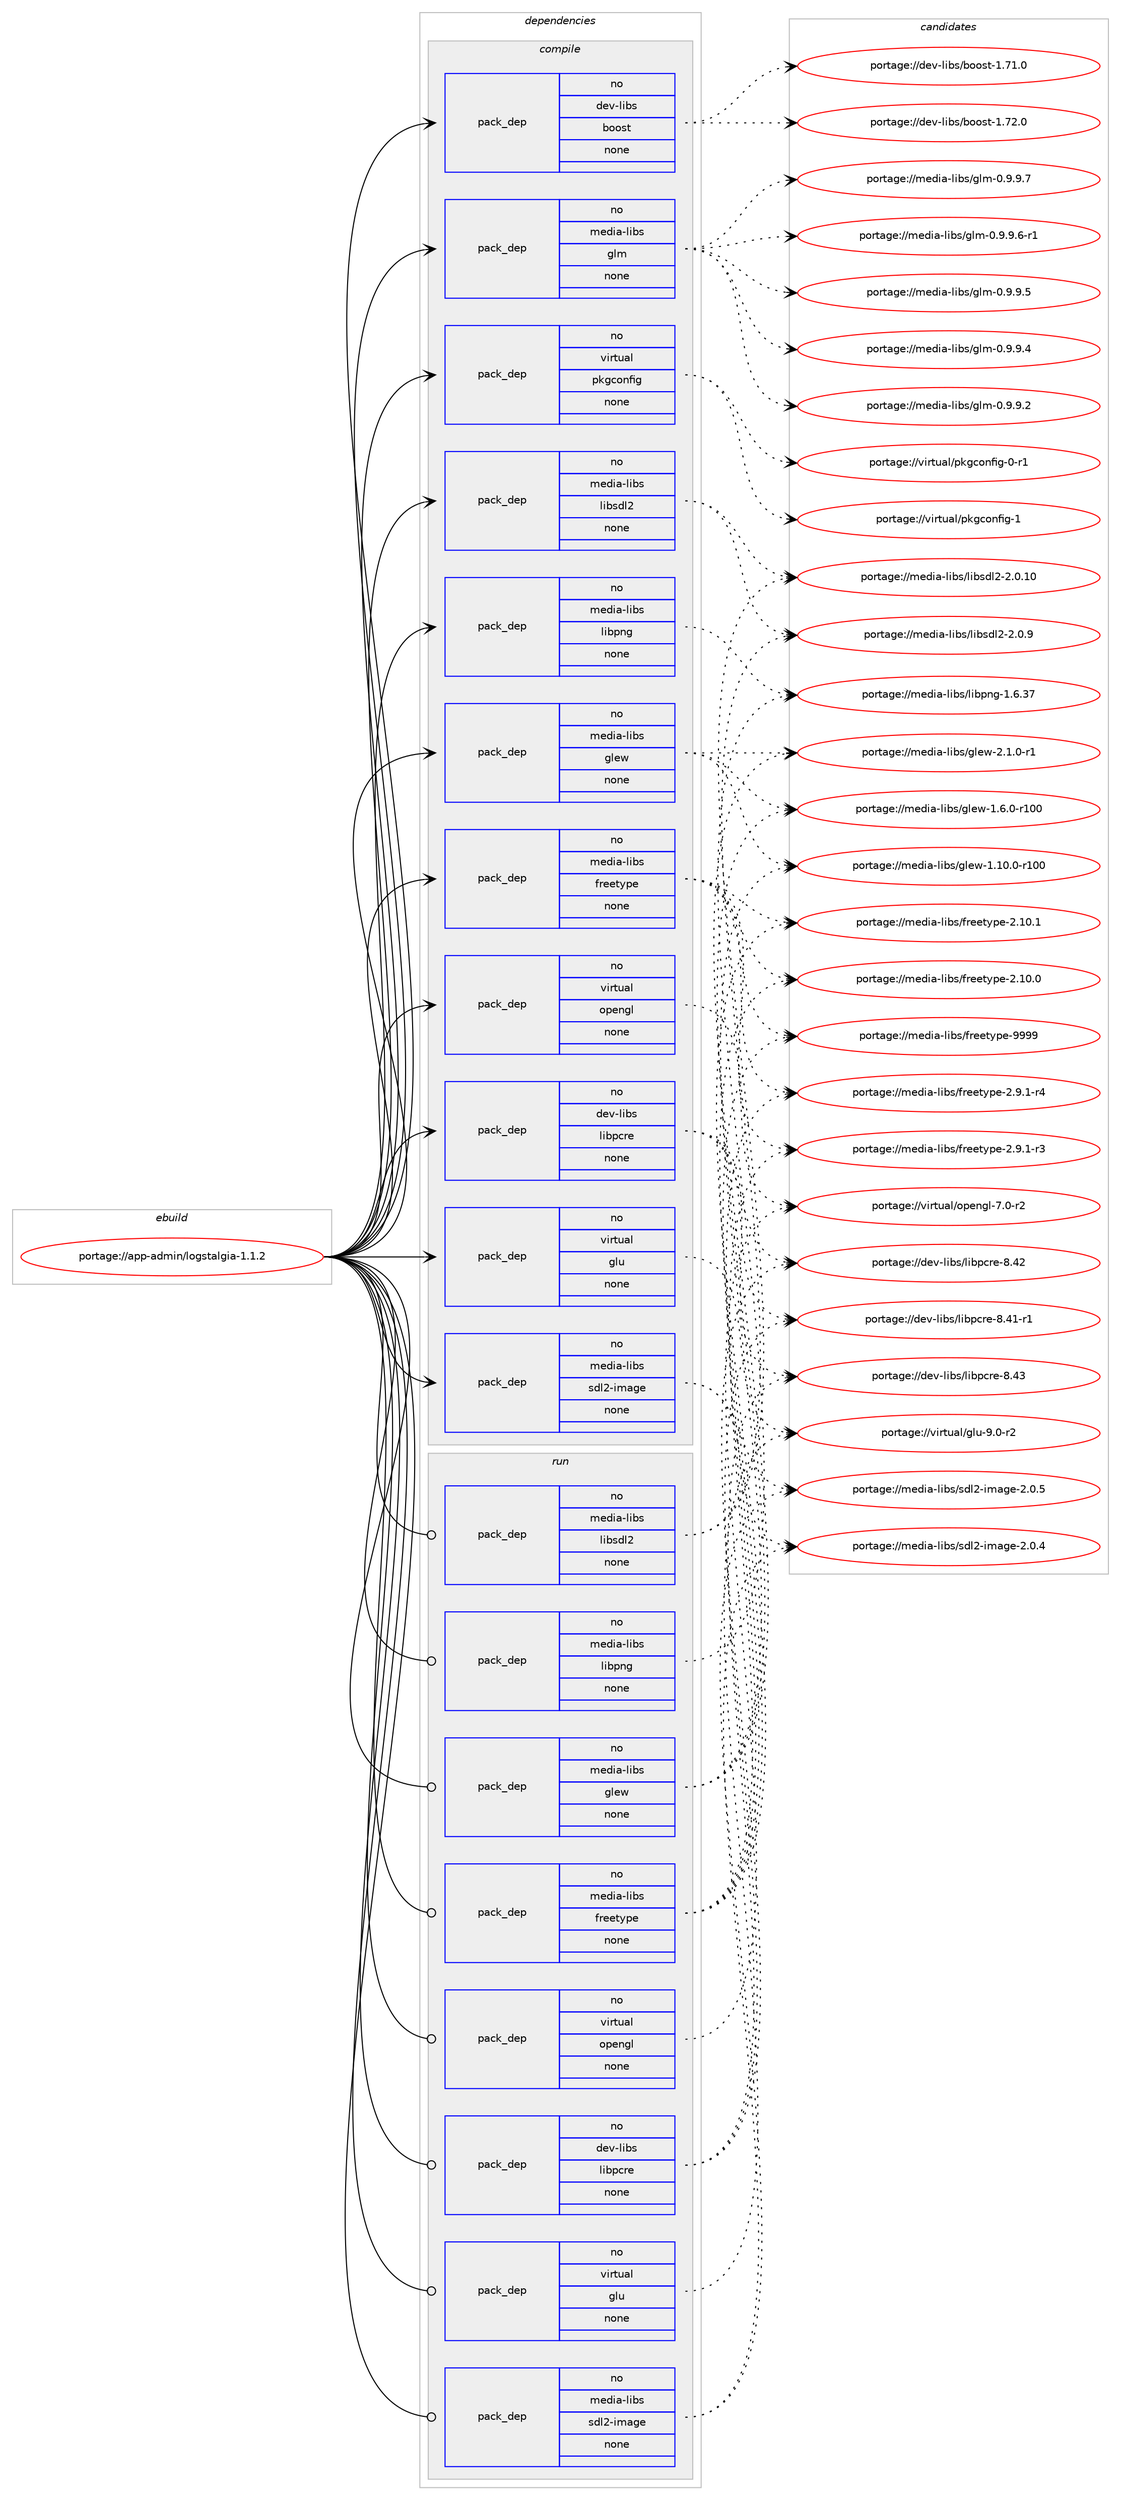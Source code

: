 digraph prolog {

# *************
# Graph options
# *************

newrank=true;
concentrate=true;
compound=true;
graph [rankdir=LR,fontname=Helvetica,fontsize=10,ranksep=1.5];#, ranksep=2.5, nodesep=0.2];
edge  [arrowhead=vee];
node  [fontname=Helvetica,fontsize=10];

# **********
# The ebuild
# **********

subgraph cluster_leftcol {
color=gray;
rank=same;
label=<<i>ebuild</i>>;
id [label="portage://app-admin/logstalgia-1.1.2", color=red, width=4, href="../app-admin/logstalgia-1.1.2.svg"];
}

# ****************
# The dependencies
# ****************

subgraph cluster_midcol {
color=gray;
label=<<i>dependencies</i>>;
subgraph cluster_compile {
fillcolor="#eeeeee";
style=filled;
label=<<i>compile</i>>;
subgraph pack659 {
dependency817 [label=<<TABLE BORDER="0" CELLBORDER="1" CELLSPACING="0" CELLPADDING="4" WIDTH="220"><TR><TD ROWSPAN="6" CELLPADDING="30">pack_dep</TD></TR><TR><TD WIDTH="110">no</TD></TR><TR><TD>dev-libs</TD></TR><TR><TD>boost</TD></TR><TR><TD>none</TD></TR><TR><TD></TD></TR></TABLE>>, shape=none, color=blue];
}
id:e -> dependency817:w [weight=20,style="solid",arrowhead="vee"];
subgraph pack660 {
dependency818 [label=<<TABLE BORDER="0" CELLBORDER="1" CELLSPACING="0" CELLPADDING="4" WIDTH="220"><TR><TD ROWSPAN="6" CELLPADDING="30">pack_dep</TD></TR><TR><TD WIDTH="110">no</TD></TR><TR><TD>dev-libs</TD></TR><TR><TD>libpcre</TD></TR><TR><TD>none</TD></TR><TR><TD></TD></TR></TABLE>>, shape=none, color=blue];
}
id:e -> dependency818:w [weight=20,style="solid",arrowhead="vee"];
subgraph pack661 {
dependency819 [label=<<TABLE BORDER="0" CELLBORDER="1" CELLSPACING="0" CELLPADDING="4" WIDTH="220"><TR><TD ROWSPAN="6" CELLPADDING="30">pack_dep</TD></TR><TR><TD WIDTH="110">no</TD></TR><TR><TD>media-libs</TD></TR><TR><TD>freetype</TD></TR><TR><TD>none</TD></TR><TR><TD></TD></TR></TABLE>>, shape=none, color=blue];
}
id:e -> dependency819:w [weight=20,style="solid",arrowhead="vee"];
subgraph pack662 {
dependency820 [label=<<TABLE BORDER="0" CELLBORDER="1" CELLSPACING="0" CELLPADDING="4" WIDTH="220"><TR><TD ROWSPAN="6" CELLPADDING="30">pack_dep</TD></TR><TR><TD WIDTH="110">no</TD></TR><TR><TD>media-libs</TD></TR><TR><TD>glew</TD></TR><TR><TD>none</TD></TR><TR><TD></TD></TR></TABLE>>, shape=none, color=blue];
}
id:e -> dependency820:w [weight=20,style="solid",arrowhead="vee"];
subgraph pack663 {
dependency821 [label=<<TABLE BORDER="0" CELLBORDER="1" CELLSPACING="0" CELLPADDING="4" WIDTH="220"><TR><TD ROWSPAN="6" CELLPADDING="30">pack_dep</TD></TR><TR><TD WIDTH="110">no</TD></TR><TR><TD>media-libs</TD></TR><TR><TD>glm</TD></TR><TR><TD>none</TD></TR><TR><TD></TD></TR></TABLE>>, shape=none, color=blue];
}
id:e -> dependency821:w [weight=20,style="solid",arrowhead="vee"];
subgraph pack664 {
dependency822 [label=<<TABLE BORDER="0" CELLBORDER="1" CELLSPACING="0" CELLPADDING="4" WIDTH="220"><TR><TD ROWSPAN="6" CELLPADDING="30">pack_dep</TD></TR><TR><TD WIDTH="110">no</TD></TR><TR><TD>media-libs</TD></TR><TR><TD>libpng</TD></TR><TR><TD>none</TD></TR><TR><TD></TD></TR></TABLE>>, shape=none, color=blue];
}
id:e -> dependency822:w [weight=20,style="solid",arrowhead="vee"];
subgraph pack665 {
dependency823 [label=<<TABLE BORDER="0" CELLBORDER="1" CELLSPACING="0" CELLPADDING="4" WIDTH="220"><TR><TD ROWSPAN="6" CELLPADDING="30">pack_dep</TD></TR><TR><TD WIDTH="110">no</TD></TR><TR><TD>media-libs</TD></TR><TR><TD>libsdl2</TD></TR><TR><TD>none</TD></TR><TR><TD></TD></TR></TABLE>>, shape=none, color=blue];
}
id:e -> dependency823:w [weight=20,style="solid",arrowhead="vee"];
subgraph pack666 {
dependency824 [label=<<TABLE BORDER="0" CELLBORDER="1" CELLSPACING="0" CELLPADDING="4" WIDTH="220"><TR><TD ROWSPAN="6" CELLPADDING="30">pack_dep</TD></TR><TR><TD WIDTH="110">no</TD></TR><TR><TD>media-libs</TD></TR><TR><TD>sdl2-image</TD></TR><TR><TD>none</TD></TR><TR><TD></TD></TR></TABLE>>, shape=none, color=blue];
}
id:e -> dependency824:w [weight=20,style="solid",arrowhead="vee"];
subgraph pack667 {
dependency825 [label=<<TABLE BORDER="0" CELLBORDER="1" CELLSPACING="0" CELLPADDING="4" WIDTH="220"><TR><TD ROWSPAN="6" CELLPADDING="30">pack_dep</TD></TR><TR><TD WIDTH="110">no</TD></TR><TR><TD>virtual</TD></TR><TR><TD>glu</TD></TR><TR><TD>none</TD></TR><TR><TD></TD></TR></TABLE>>, shape=none, color=blue];
}
id:e -> dependency825:w [weight=20,style="solid",arrowhead="vee"];
subgraph pack668 {
dependency826 [label=<<TABLE BORDER="0" CELLBORDER="1" CELLSPACING="0" CELLPADDING="4" WIDTH="220"><TR><TD ROWSPAN="6" CELLPADDING="30">pack_dep</TD></TR><TR><TD WIDTH="110">no</TD></TR><TR><TD>virtual</TD></TR><TR><TD>opengl</TD></TR><TR><TD>none</TD></TR><TR><TD></TD></TR></TABLE>>, shape=none, color=blue];
}
id:e -> dependency826:w [weight=20,style="solid",arrowhead="vee"];
subgraph pack669 {
dependency827 [label=<<TABLE BORDER="0" CELLBORDER="1" CELLSPACING="0" CELLPADDING="4" WIDTH="220"><TR><TD ROWSPAN="6" CELLPADDING="30">pack_dep</TD></TR><TR><TD WIDTH="110">no</TD></TR><TR><TD>virtual</TD></TR><TR><TD>pkgconfig</TD></TR><TR><TD>none</TD></TR><TR><TD></TD></TR></TABLE>>, shape=none, color=blue];
}
id:e -> dependency827:w [weight=20,style="solid",arrowhead="vee"];
}
subgraph cluster_compileandrun {
fillcolor="#eeeeee";
style=filled;
label=<<i>compile and run</i>>;
}
subgraph cluster_run {
fillcolor="#eeeeee";
style=filled;
label=<<i>run</i>>;
subgraph pack670 {
dependency828 [label=<<TABLE BORDER="0" CELLBORDER="1" CELLSPACING="0" CELLPADDING="4" WIDTH="220"><TR><TD ROWSPAN="6" CELLPADDING="30">pack_dep</TD></TR><TR><TD WIDTH="110">no</TD></TR><TR><TD>dev-libs</TD></TR><TR><TD>libpcre</TD></TR><TR><TD>none</TD></TR><TR><TD></TD></TR></TABLE>>, shape=none, color=blue];
}
id:e -> dependency828:w [weight=20,style="solid",arrowhead="odot"];
subgraph pack671 {
dependency829 [label=<<TABLE BORDER="0" CELLBORDER="1" CELLSPACING="0" CELLPADDING="4" WIDTH="220"><TR><TD ROWSPAN="6" CELLPADDING="30">pack_dep</TD></TR><TR><TD WIDTH="110">no</TD></TR><TR><TD>media-libs</TD></TR><TR><TD>freetype</TD></TR><TR><TD>none</TD></TR><TR><TD></TD></TR></TABLE>>, shape=none, color=blue];
}
id:e -> dependency829:w [weight=20,style="solid",arrowhead="odot"];
subgraph pack672 {
dependency830 [label=<<TABLE BORDER="0" CELLBORDER="1" CELLSPACING="0" CELLPADDING="4" WIDTH="220"><TR><TD ROWSPAN="6" CELLPADDING="30">pack_dep</TD></TR><TR><TD WIDTH="110">no</TD></TR><TR><TD>media-libs</TD></TR><TR><TD>glew</TD></TR><TR><TD>none</TD></TR><TR><TD></TD></TR></TABLE>>, shape=none, color=blue];
}
id:e -> dependency830:w [weight=20,style="solid",arrowhead="odot"];
subgraph pack673 {
dependency831 [label=<<TABLE BORDER="0" CELLBORDER="1" CELLSPACING="0" CELLPADDING="4" WIDTH="220"><TR><TD ROWSPAN="6" CELLPADDING="30">pack_dep</TD></TR><TR><TD WIDTH="110">no</TD></TR><TR><TD>media-libs</TD></TR><TR><TD>libpng</TD></TR><TR><TD>none</TD></TR><TR><TD></TD></TR></TABLE>>, shape=none, color=blue];
}
id:e -> dependency831:w [weight=20,style="solid",arrowhead="odot"];
subgraph pack674 {
dependency832 [label=<<TABLE BORDER="0" CELLBORDER="1" CELLSPACING="0" CELLPADDING="4" WIDTH="220"><TR><TD ROWSPAN="6" CELLPADDING="30">pack_dep</TD></TR><TR><TD WIDTH="110">no</TD></TR><TR><TD>media-libs</TD></TR><TR><TD>libsdl2</TD></TR><TR><TD>none</TD></TR><TR><TD></TD></TR></TABLE>>, shape=none, color=blue];
}
id:e -> dependency832:w [weight=20,style="solid",arrowhead="odot"];
subgraph pack675 {
dependency833 [label=<<TABLE BORDER="0" CELLBORDER="1" CELLSPACING="0" CELLPADDING="4" WIDTH="220"><TR><TD ROWSPAN="6" CELLPADDING="30">pack_dep</TD></TR><TR><TD WIDTH="110">no</TD></TR><TR><TD>media-libs</TD></TR><TR><TD>sdl2-image</TD></TR><TR><TD>none</TD></TR><TR><TD></TD></TR></TABLE>>, shape=none, color=blue];
}
id:e -> dependency833:w [weight=20,style="solid",arrowhead="odot"];
subgraph pack676 {
dependency834 [label=<<TABLE BORDER="0" CELLBORDER="1" CELLSPACING="0" CELLPADDING="4" WIDTH="220"><TR><TD ROWSPAN="6" CELLPADDING="30">pack_dep</TD></TR><TR><TD WIDTH="110">no</TD></TR><TR><TD>virtual</TD></TR><TR><TD>glu</TD></TR><TR><TD>none</TD></TR><TR><TD></TD></TR></TABLE>>, shape=none, color=blue];
}
id:e -> dependency834:w [weight=20,style="solid",arrowhead="odot"];
subgraph pack677 {
dependency835 [label=<<TABLE BORDER="0" CELLBORDER="1" CELLSPACING="0" CELLPADDING="4" WIDTH="220"><TR><TD ROWSPAN="6" CELLPADDING="30">pack_dep</TD></TR><TR><TD WIDTH="110">no</TD></TR><TR><TD>virtual</TD></TR><TR><TD>opengl</TD></TR><TR><TD>none</TD></TR><TR><TD></TD></TR></TABLE>>, shape=none, color=blue];
}
id:e -> dependency835:w [weight=20,style="solid",arrowhead="odot"];
}
}

# **************
# The candidates
# **************

subgraph cluster_choices {
rank=same;
color=gray;
label=<<i>candidates</i>>;

subgraph choice659 {
color=black;
nodesep=1;
choice1001011184510810598115479811111111511645494655504648 [label="portage://dev-libs/boost-1.72.0", color=red, width=4,href="../dev-libs/boost-1.72.0.svg"];
choice1001011184510810598115479811111111511645494655494648 [label="portage://dev-libs/boost-1.71.0", color=red, width=4,href="../dev-libs/boost-1.71.0.svg"];
dependency817:e -> choice1001011184510810598115479811111111511645494655504648:w [style=dotted,weight="100"];
dependency817:e -> choice1001011184510810598115479811111111511645494655494648:w [style=dotted,weight="100"];
}
subgraph choice660 {
color=black;
nodesep=1;
choice10010111845108105981154710810598112991141014556465251 [label="portage://dev-libs/libpcre-8.43", color=red, width=4,href="../dev-libs/libpcre-8.43.svg"];
choice10010111845108105981154710810598112991141014556465250 [label="portage://dev-libs/libpcre-8.42", color=red, width=4,href="../dev-libs/libpcre-8.42.svg"];
choice100101118451081059811547108105981129911410145564652494511449 [label="portage://dev-libs/libpcre-8.41-r1", color=red, width=4,href="../dev-libs/libpcre-8.41-r1.svg"];
dependency818:e -> choice10010111845108105981154710810598112991141014556465251:w [style=dotted,weight="100"];
dependency818:e -> choice10010111845108105981154710810598112991141014556465250:w [style=dotted,weight="100"];
dependency818:e -> choice100101118451081059811547108105981129911410145564652494511449:w [style=dotted,weight="100"];
}
subgraph choice661 {
color=black;
nodesep=1;
choice109101100105974510810598115471021141011011161211121014557575757 [label="portage://media-libs/freetype-9999", color=red, width=4,href="../media-libs/freetype-9999.svg"];
choice109101100105974510810598115471021141011011161211121014550465746494511452 [label="portage://media-libs/freetype-2.9.1-r4", color=red, width=4,href="../media-libs/freetype-2.9.1-r4.svg"];
choice109101100105974510810598115471021141011011161211121014550465746494511451 [label="portage://media-libs/freetype-2.9.1-r3", color=red, width=4,href="../media-libs/freetype-2.9.1-r3.svg"];
choice1091011001059745108105981154710211410110111612111210145504649484649 [label="portage://media-libs/freetype-2.10.1", color=red, width=4,href="../media-libs/freetype-2.10.1.svg"];
choice1091011001059745108105981154710211410110111612111210145504649484648 [label="portage://media-libs/freetype-2.10.0", color=red, width=4,href="../media-libs/freetype-2.10.0.svg"];
dependency819:e -> choice109101100105974510810598115471021141011011161211121014557575757:w [style=dotted,weight="100"];
dependency819:e -> choice109101100105974510810598115471021141011011161211121014550465746494511452:w [style=dotted,weight="100"];
dependency819:e -> choice109101100105974510810598115471021141011011161211121014550465746494511451:w [style=dotted,weight="100"];
dependency819:e -> choice1091011001059745108105981154710211410110111612111210145504649484649:w [style=dotted,weight="100"];
dependency819:e -> choice1091011001059745108105981154710211410110111612111210145504649484648:w [style=dotted,weight="100"];
}
subgraph choice662 {
color=black;
nodesep=1;
choice109101100105974510810598115471031081011194550464946484511449 [label="portage://media-libs/glew-2.1.0-r1", color=red, width=4,href="../media-libs/glew-2.1.0-r1.svg"];
choice1091011001059745108105981154710310810111945494654464845114494848 [label="portage://media-libs/glew-1.6.0-r100", color=red, width=4,href="../media-libs/glew-1.6.0-r100.svg"];
choice109101100105974510810598115471031081011194549464948464845114494848 [label="portage://media-libs/glew-1.10.0-r100", color=red, width=4,href="../media-libs/glew-1.10.0-r100.svg"];
dependency820:e -> choice109101100105974510810598115471031081011194550464946484511449:w [style=dotted,weight="100"];
dependency820:e -> choice1091011001059745108105981154710310810111945494654464845114494848:w [style=dotted,weight="100"];
dependency820:e -> choice109101100105974510810598115471031081011194549464948464845114494848:w [style=dotted,weight="100"];
}
subgraph choice663 {
color=black;
nodesep=1;
choice109101100105974510810598115471031081094548465746574655 [label="portage://media-libs/glm-0.9.9.7", color=red, width=4,href="../media-libs/glm-0.9.9.7.svg"];
choice1091011001059745108105981154710310810945484657465746544511449 [label="portage://media-libs/glm-0.9.9.6-r1", color=red, width=4,href="../media-libs/glm-0.9.9.6-r1.svg"];
choice109101100105974510810598115471031081094548465746574653 [label="portage://media-libs/glm-0.9.9.5", color=red, width=4,href="../media-libs/glm-0.9.9.5.svg"];
choice109101100105974510810598115471031081094548465746574652 [label="portage://media-libs/glm-0.9.9.4", color=red, width=4,href="../media-libs/glm-0.9.9.4.svg"];
choice109101100105974510810598115471031081094548465746574650 [label="portage://media-libs/glm-0.9.9.2", color=red, width=4,href="../media-libs/glm-0.9.9.2.svg"];
dependency821:e -> choice109101100105974510810598115471031081094548465746574655:w [style=dotted,weight="100"];
dependency821:e -> choice1091011001059745108105981154710310810945484657465746544511449:w [style=dotted,weight="100"];
dependency821:e -> choice109101100105974510810598115471031081094548465746574653:w [style=dotted,weight="100"];
dependency821:e -> choice109101100105974510810598115471031081094548465746574652:w [style=dotted,weight="100"];
dependency821:e -> choice109101100105974510810598115471031081094548465746574650:w [style=dotted,weight="100"];
}
subgraph choice664 {
color=black;
nodesep=1;
choice109101100105974510810598115471081059811211010345494654465155 [label="portage://media-libs/libpng-1.6.37", color=red, width=4,href="../media-libs/libpng-1.6.37.svg"];
dependency822:e -> choice109101100105974510810598115471081059811211010345494654465155:w [style=dotted,weight="100"];
}
subgraph choice665 {
color=black;
nodesep=1;
choice109101100105974510810598115471081059811510010850455046484657 [label="portage://media-libs/libsdl2-2.0.9", color=red, width=4,href="../media-libs/libsdl2-2.0.9.svg"];
choice10910110010597451081059811547108105981151001085045504648464948 [label="portage://media-libs/libsdl2-2.0.10", color=red, width=4,href="../media-libs/libsdl2-2.0.10.svg"];
dependency823:e -> choice109101100105974510810598115471081059811510010850455046484657:w [style=dotted,weight="100"];
dependency823:e -> choice10910110010597451081059811547108105981151001085045504648464948:w [style=dotted,weight="100"];
}
subgraph choice666 {
color=black;
nodesep=1;
choice10910110010597451081059811547115100108504510510997103101455046484653 [label="portage://media-libs/sdl2-image-2.0.5", color=red, width=4,href="../media-libs/sdl2-image-2.0.5.svg"];
choice10910110010597451081059811547115100108504510510997103101455046484652 [label="portage://media-libs/sdl2-image-2.0.4", color=red, width=4,href="../media-libs/sdl2-image-2.0.4.svg"];
dependency824:e -> choice10910110010597451081059811547115100108504510510997103101455046484653:w [style=dotted,weight="100"];
dependency824:e -> choice10910110010597451081059811547115100108504510510997103101455046484652:w [style=dotted,weight="100"];
}
subgraph choice667 {
color=black;
nodesep=1;
choice1181051141161179710847103108117455746484511450 [label="portage://virtual/glu-9.0-r2", color=red, width=4,href="../virtual/glu-9.0-r2.svg"];
dependency825:e -> choice1181051141161179710847103108117455746484511450:w [style=dotted,weight="100"];
}
subgraph choice668 {
color=black;
nodesep=1;
choice1181051141161179710847111112101110103108455546484511450 [label="portage://virtual/opengl-7.0-r2", color=red, width=4,href="../virtual/opengl-7.0-r2.svg"];
dependency826:e -> choice1181051141161179710847111112101110103108455546484511450:w [style=dotted,weight="100"];
}
subgraph choice669 {
color=black;
nodesep=1;
choice1181051141161179710847112107103991111101021051034549 [label="portage://virtual/pkgconfig-1", color=red, width=4,href="../virtual/pkgconfig-1.svg"];
choice11810511411611797108471121071039911111010210510345484511449 [label="portage://virtual/pkgconfig-0-r1", color=red, width=4,href="../virtual/pkgconfig-0-r1.svg"];
dependency827:e -> choice1181051141161179710847112107103991111101021051034549:w [style=dotted,weight="100"];
dependency827:e -> choice11810511411611797108471121071039911111010210510345484511449:w [style=dotted,weight="100"];
}
subgraph choice670 {
color=black;
nodesep=1;
choice10010111845108105981154710810598112991141014556465251 [label="portage://dev-libs/libpcre-8.43", color=red, width=4,href="../dev-libs/libpcre-8.43.svg"];
choice10010111845108105981154710810598112991141014556465250 [label="portage://dev-libs/libpcre-8.42", color=red, width=4,href="../dev-libs/libpcre-8.42.svg"];
choice100101118451081059811547108105981129911410145564652494511449 [label="portage://dev-libs/libpcre-8.41-r1", color=red, width=4,href="../dev-libs/libpcre-8.41-r1.svg"];
dependency828:e -> choice10010111845108105981154710810598112991141014556465251:w [style=dotted,weight="100"];
dependency828:e -> choice10010111845108105981154710810598112991141014556465250:w [style=dotted,weight="100"];
dependency828:e -> choice100101118451081059811547108105981129911410145564652494511449:w [style=dotted,weight="100"];
}
subgraph choice671 {
color=black;
nodesep=1;
choice109101100105974510810598115471021141011011161211121014557575757 [label="portage://media-libs/freetype-9999", color=red, width=4,href="../media-libs/freetype-9999.svg"];
choice109101100105974510810598115471021141011011161211121014550465746494511452 [label="portage://media-libs/freetype-2.9.1-r4", color=red, width=4,href="../media-libs/freetype-2.9.1-r4.svg"];
choice109101100105974510810598115471021141011011161211121014550465746494511451 [label="portage://media-libs/freetype-2.9.1-r3", color=red, width=4,href="../media-libs/freetype-2.9.1-r3.svg"];
choice1091011001059745108105981154710211410110111612111210145504649484649 [label="portage://media-libs/freetype-2.10.1", color=red, width=4,href="../media-libs/freetype-2.10.1.svg"];
choice1091011001059745108105981154710211410110111612111210145504649484648 [label="portage://media-libs/freetype-2.10.0", color=red, width=4,href="../media-libs/freetype-2.10.0.svg"];
dependency829:e -> choice109101100105974510810598115471021141011011161211121014557575757:w [style=dotted,weight="100"];
dependency829:e -> choice109101100105974510810598115471021141011011161211121014550465746494511452:w [style=dotted,weight="100"];
dependency829:e -> choice109101100105974510810598115471021141011011161211121014550465746494511451:w [style=dotted,weight="100"];
dependency829:e -> choice1091011001059745108105981154710211410110111612111210145504649484649:w [style=dotted,weight="100"];
dependency829:e -> choice1091011001059745108105981154710211410110111612111210145504649484648:w [style=dotted,weight="100"];
}
subgraph choice672 {
color=black;
nodesep=1;
choice109101100105974510810598115471031081011194550464946484511449 [label="portage://media-libs/glew-2.1.0-r1", color=red, width=4,href="../media-libs/glew-2.1.0-r1.svg"];
choice1091011001059745108105981154710310810111945494654464845114494848 [label="portage://media-libs/glew-1.6.0-r100", color=red, width=4,href="../media-libs/glew-1.6.0-r100.svg"];
choice109101100105974510810598115471031081011194549464948464845114494848 [label="portage://media-libs/glew-1.10.0-r100", color=red, width=4,href="../media-libs/glew-1.10.0-r100.svg"];
dependency830:e -> choice109101100105974510810598115471031081011194550464946484511449:w [style=dotted,weight="100"];
dependency830:e -> choice1091011001059745108105981154710310810111945494654464845114494848:w [style=dotted,weight="100"];
dependency830:e -> choice109101100105974510810598115471031081011194549464948464845114494848:w [style=dotted,weight="100"];
}
subgraph choice673 {
color=black;
nodesep=1;
choice109101100105974510810598115471081059811211010345494654465155 [label="portage://media-libs/libpng-1.6.37", color=red, width=4,href="../media-libs/libpng-1.6.37.svg"];
dependency831:e -> choice109101100105974510810598115471081059811211010345494654465155:w [style=dotted,weight="100"];
}
subgraph choice674 {
color=black;
nodesep=1;
choice109101100105974510810598115471081059811510010850455046484657 [label="portage://media-libs/libsdl2-2.0.9", color=red, width=4,href="../media-libs/libsdl2-2.0.9.svg"];
choice10910110010597451081059811547108105981151001085045504648464948 [label="portage://media-libs/libsdl2-2.0.10", color=red, width=4,href="../media-libs/libsdl2-2.0.10.svg"];
dependency832:e -> choice109101100105974510810598115471081059811510010850455046484657:w [style=dotted,weight="100"];
dependency832:e -> choice10910110010597451081059811547108105981151001085045504648464948:w [style=dotted,weight="100"];
}
subgraph choice675 {
color=black;
nodesep=1;
choice10910110010597451081059811547115100108504510510997103101455046484653 [label="portage://media-libs/sdl2-image-2.0.5", color=red, width=4,href="../media-libs/sdl2-image-2.0.5.svg"];
choice10910110010597451081059811547115100108504510510997103101455046484652 [label="portage://media-libs/sdl2-image-2.0.4", color=red, width=4,href="../media-libs/sdl2-image-2.0.4.svg"];
dependency833:e -> choice10910110010597451081059811547115100108504510510997103101455046484653:w [style=dotted,weight="100"];
dependency833:e -> choice10910110010597451081059811547115100108504510510997103101455046484652:w [style=dotted,weight="100"];
}
subgraph choice676 {
color=black;
nodesep=1;
choice1181051141161179710847103108117455746484511450 [label="portage://virtual/glu-9.0-r2", color=red, width=4,href="../virtual/glu-9.0-r2.svg"];
dependency834:e -> choice1181051141161179710847103108117455746484511450:w [style=dotted,weight="100"];
}
subgraph choice677 {
color=black;
nodesep=1;
choice1181051141161179710847111112101110103108455546484511450 [label="portage://virtual/opengl-7.0-r2", color=red, width=4,href="../virtual/opengl-7.0-r2.svg"];
dependency835:e -> choice1181051141161179710847111112101110103108455546484511450:w [style=dotted,weight="100"];
}
}

}
